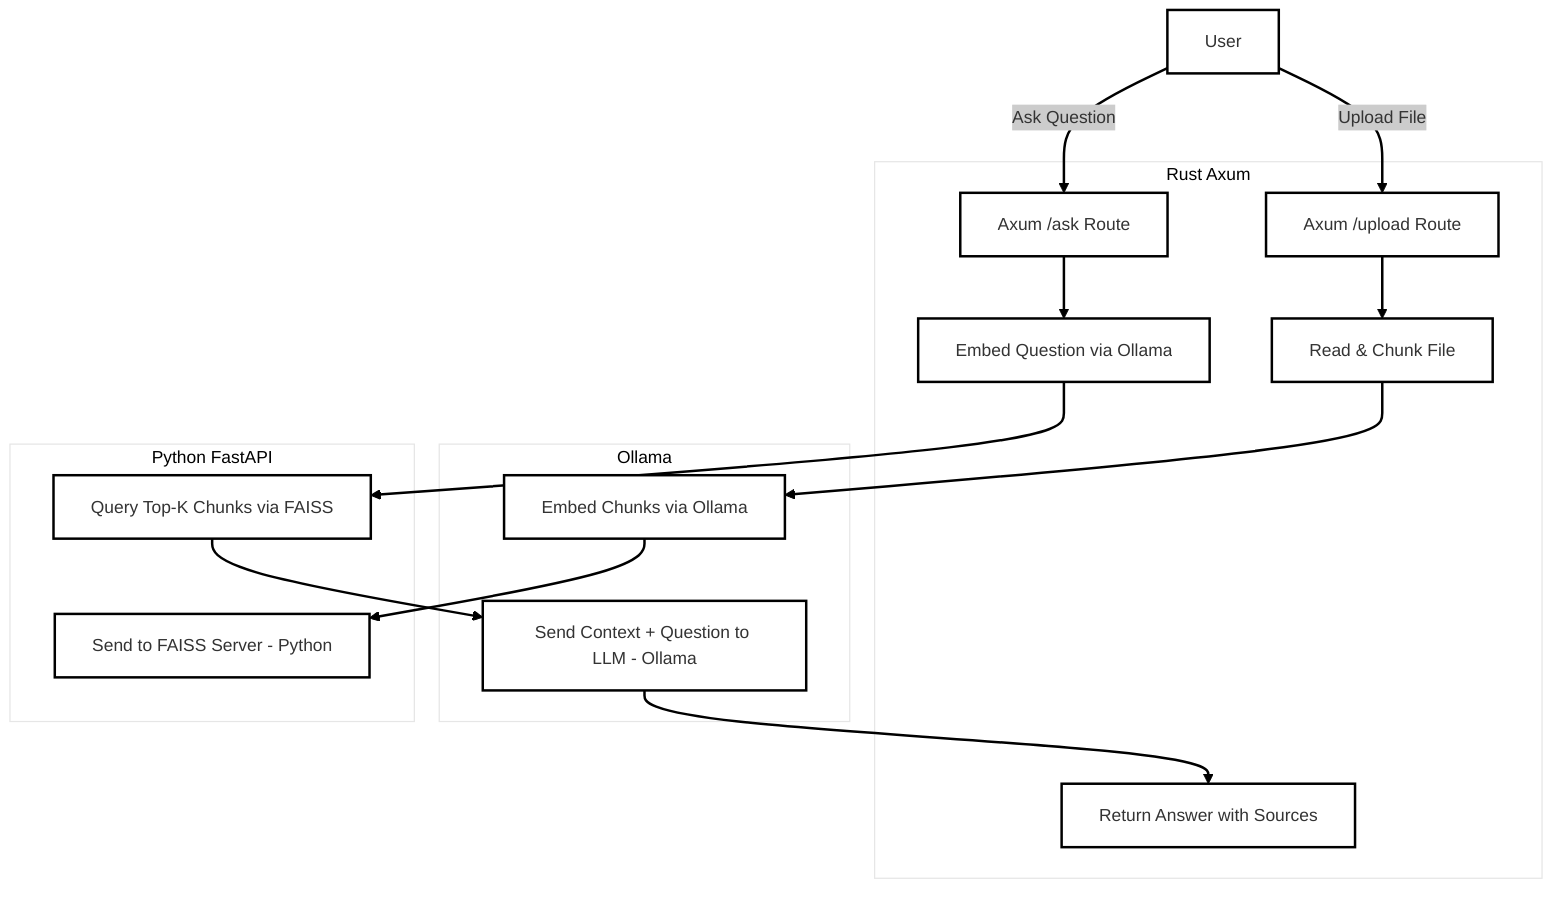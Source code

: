 ---
config:
  theme: neo
  layout: fixed
---
flowchart TD
 subgraph subGraph0["Rust Axum"]
        B["Axum /upload Route"]
        F["Axum /ask Route"]
        C["Read & Chunk File"]
        G["Embed Question via Ollama"]
        J["Return Answer with Sources"]
  end
 subgraph Ollama["Ollama"]
        D["Embed Chunks via Ollama"]
        I["Send Context + Question to LLM - Ollama"]
  end
 subgraph subGraph2["Python FastAPI"]
        E["Send to FAISS Server - Python"]
        H["Query Top-K Chunks via FAISS"]
  end
    A["User"] -- Upload File --> B
    B --> C
    C --> D
    D --> E
    A -- Ask Question --> F
    F --> G
    G --> H
    H --> I
    I --> J